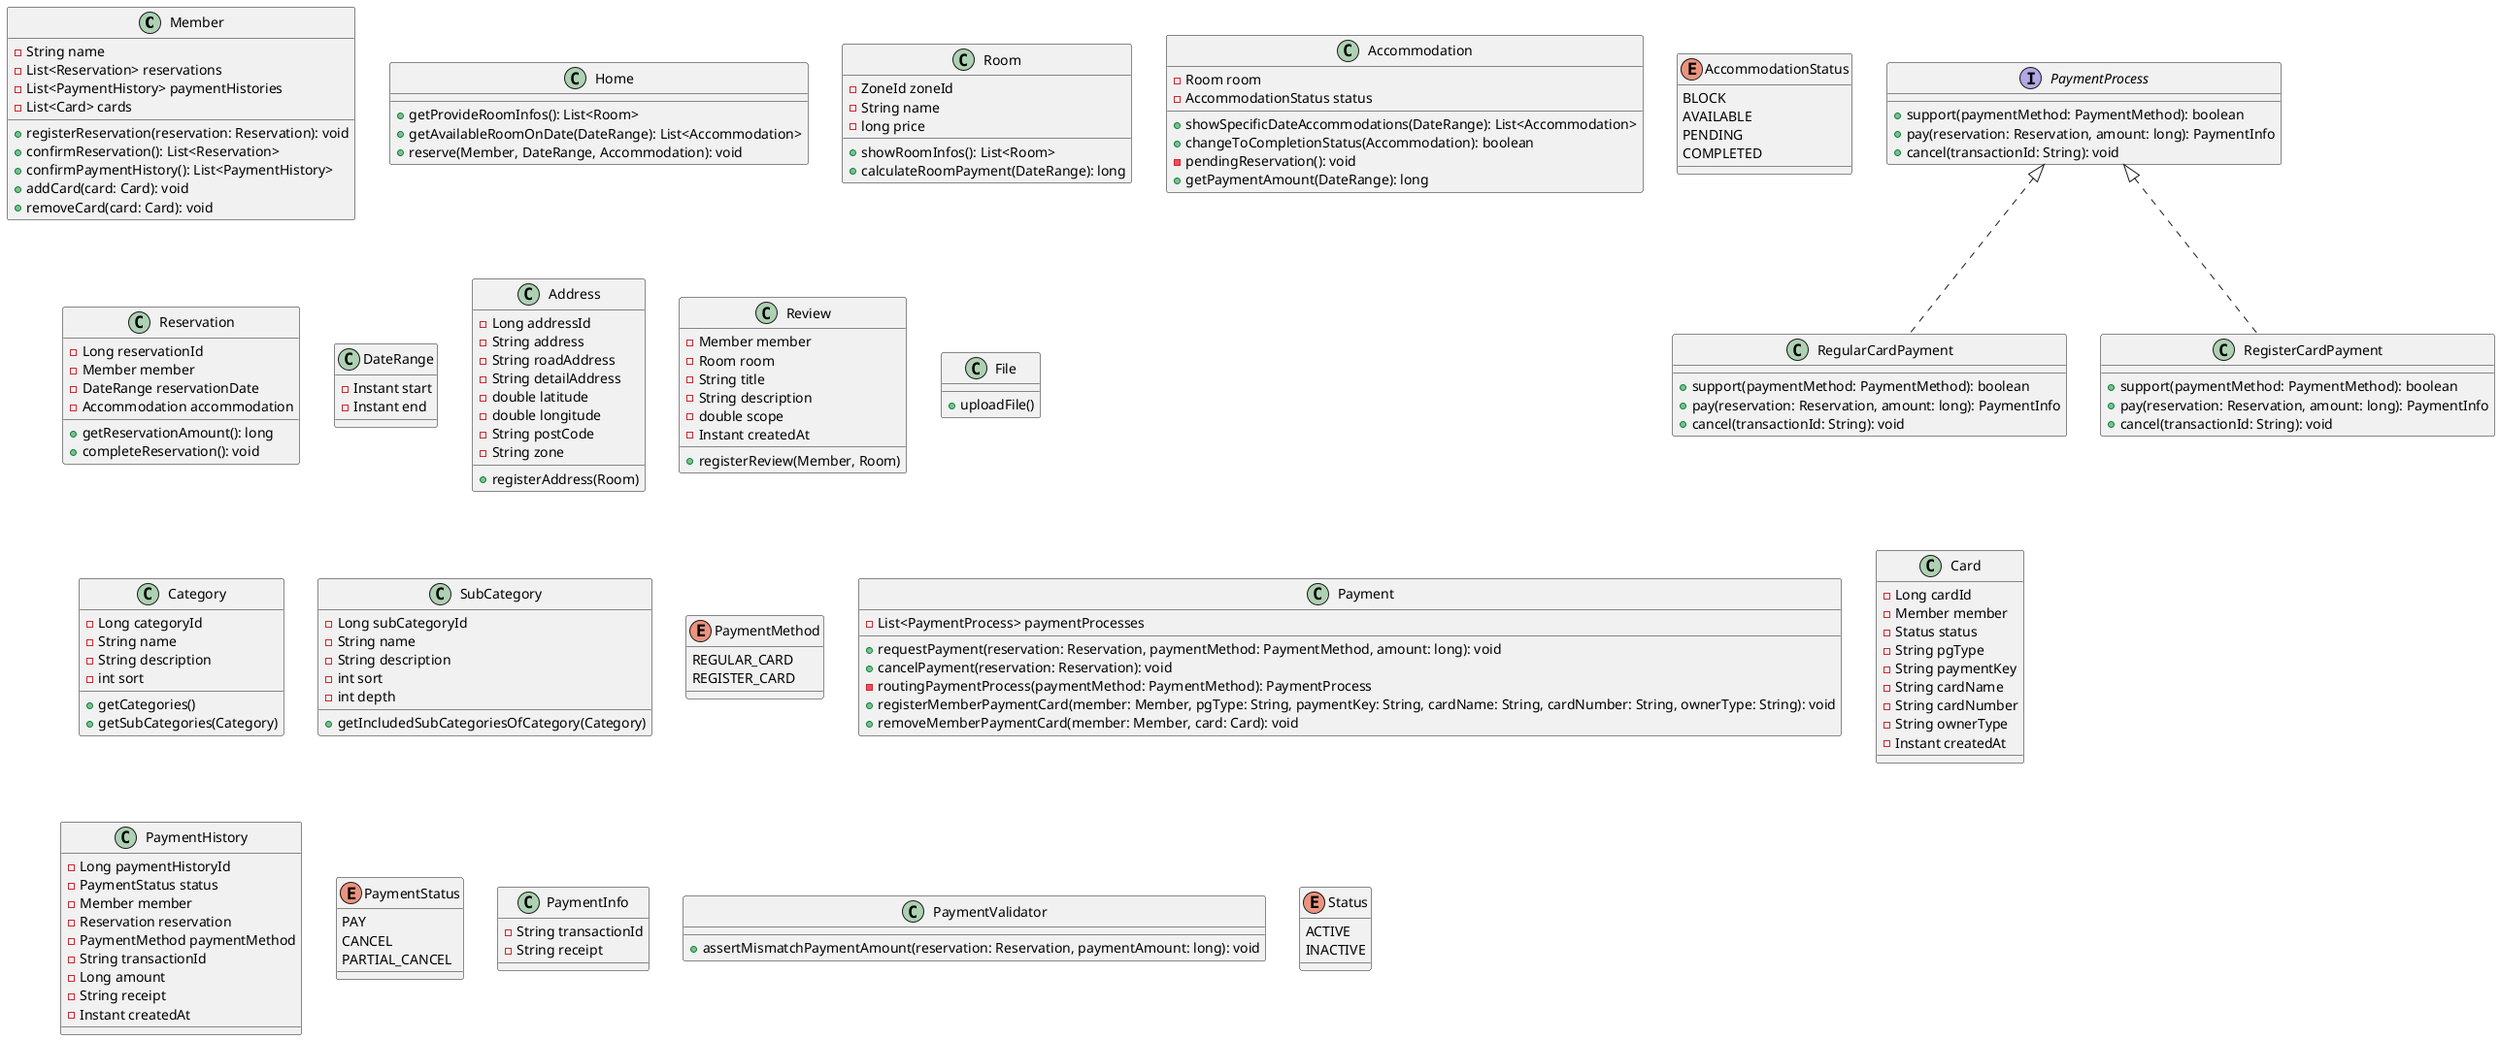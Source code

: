 @startuml
class Member {
  -String name
  -List<Reservation> reservations
  -List<PaymentHistory> paymentHistories
  -List<Card> cards
  +registerReservation(reservation: Reservation): void
  +confirmReservation(): List<Reservation>
  +confirmPaymentHistory(): List<PaymentHistory>
  +addCard(card: Card): void
  +removeCard(card: Card): void
}

class Home {
  +getProvideRoomInfos(): List<Room>
  +getAvailableRoomOnDate(DateRange): List<Accommodation>
  +reserve(Member, DateRange, Accommodation): void
}

class Room {
  -ZoneId zoneId
  -String name
  -long price
  +showRoomInfos(): List<Room>
  +calculateRoomPayment(DateRange): long
}

class Accommodation {
  -Room room
  -AccommodationStatus status
  +showSpecificDateAccommodations(DateRange): List<Accommodation>
  +changeToCompletionStatus(Accommodation): boolean
  -pendingReservation(): void
  +getPaymentAmount(DateRange): long
}

enum AccommodationStatus {
  BLOCK
  AVAILABLE
  PENDING
  COMPLETED
}

class Reservation {
  -Long reservationId
  -Member member
  -DateRange reservationDate
  -Accommodation accommodation
  +getReservationAmount(): long
  +completeReservation(): void
}

class DateRange {
  -Instant start
  -Instant end
}

class Address {
  -Long addressId
  -String address
  -String roadAddress
  -String detailAddress
  -double latitude
  -double longitude
  -String postCode
  -String zone
  +registerAddress(Room)
}

class Review {
  -Member member
  -Room room
  -String title
  -String description
  -double scope
  -Instant createdAt
  +registerReview(Member, Room)
}

class File {
  +uploadFile()
}

class Category {
  -Long categoryId
  -String name
  -String description
  -int sort
  +getCategories()
  +getSubCategories(Category)
}

class SubCategory {
  -Long subCategoryId
  -String name
  -String description
  -int sort
  -int depth
  +getIncludedSubCategoriesOfCategory(Category)
}

enum PaymentMethod {
  REGULAR_CARD
  REGISTER_CARD
}

class Payment {
 -List<PaymentProcess> paymentProcesses
 +requestPayment(reservation: Reservation, paymentMethod: PaymentMethod, amount: long): void
 +cancelPayment(reservation: Reservation): void
 -routingPaymentProcess(paymentMethod: PaymentMethod): PaymentProcess
 +registerMemberPaymentCard(member: Member, pgType: String, paymentKey: String, cardName: String, cardNumber: String, ownerType: String): void
 +removeMemberPaymentCard(member: Member, card: Card): void
}

class Card {
 -Long cardId
 -Member member
 -Status status
 -String pgType
 -String paymentKey
 -String cardName
 -String cardNumber
 -String ownerType
 -Instant createdAt
}

interface PaymentProcess {
 +support(paymentMethod: PaymentMethod): boolean
 +pay(reservation: Reservation, amount: long): PaymentInfo
 +cancel(transactionId: String): void
}

class RegularCardPayment implements PaymentProcess {
 +support(paymentMethod: PaymentMethod): boolean
 +pay(reservation: Reservation, amount: long): PaymentInfo
 +cancel(transactionId: String): void
}

class RegisterCardPayment implements PaymentProcess  {
 +support(paymentMethod: PaymentMethod): boolean
 +pay(reservation: Reservation, amount: long): PaymentInfo
 +cancel(transactionId: String): void
}

class PaymentHistory {
 -Long paymentHistoryId
 -PaymentStatus status
 -Member member
 -Reservation reservation
 -PaymentMethod paymentMethod
 -String transactionId
 -Long amount
 -String receipt
 -Instant createdAt
}

enum PaymentStatus {
 PAY
 CANCEL
 PARTIAL_CANCEL
}

class PaymentInfo {
 -String transactionId
 -String receipt
}

class PaymentValidator {
 +assertMismatchPaymentAmount(reservation: Reservation, paymentAmount: long): void
}

'공통 분류'
enum Status {
 ACTIVE
 INACTIVE
}
@enduml
